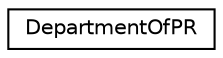 digraph "Graphical Class Hierarchy"
{
 // LATEX_PDF_SIZE
  edge [fontname="Helvetica",fontsize="10",labelfontname="Helvetica",labelfontsize="10"];
  node [fontname="Helvetica",fontsize="10",shape=record];
  rankdir="LR";
  Node0 [label="DepartmentOfPR",height=0.2,width=0.4,color="black", fillcolor="white", style="filled",URL="$classDepartmentOfPR.html",tooltip="Manages the public relations aspect of the city system, observing buildings and citizens,..."];
}
